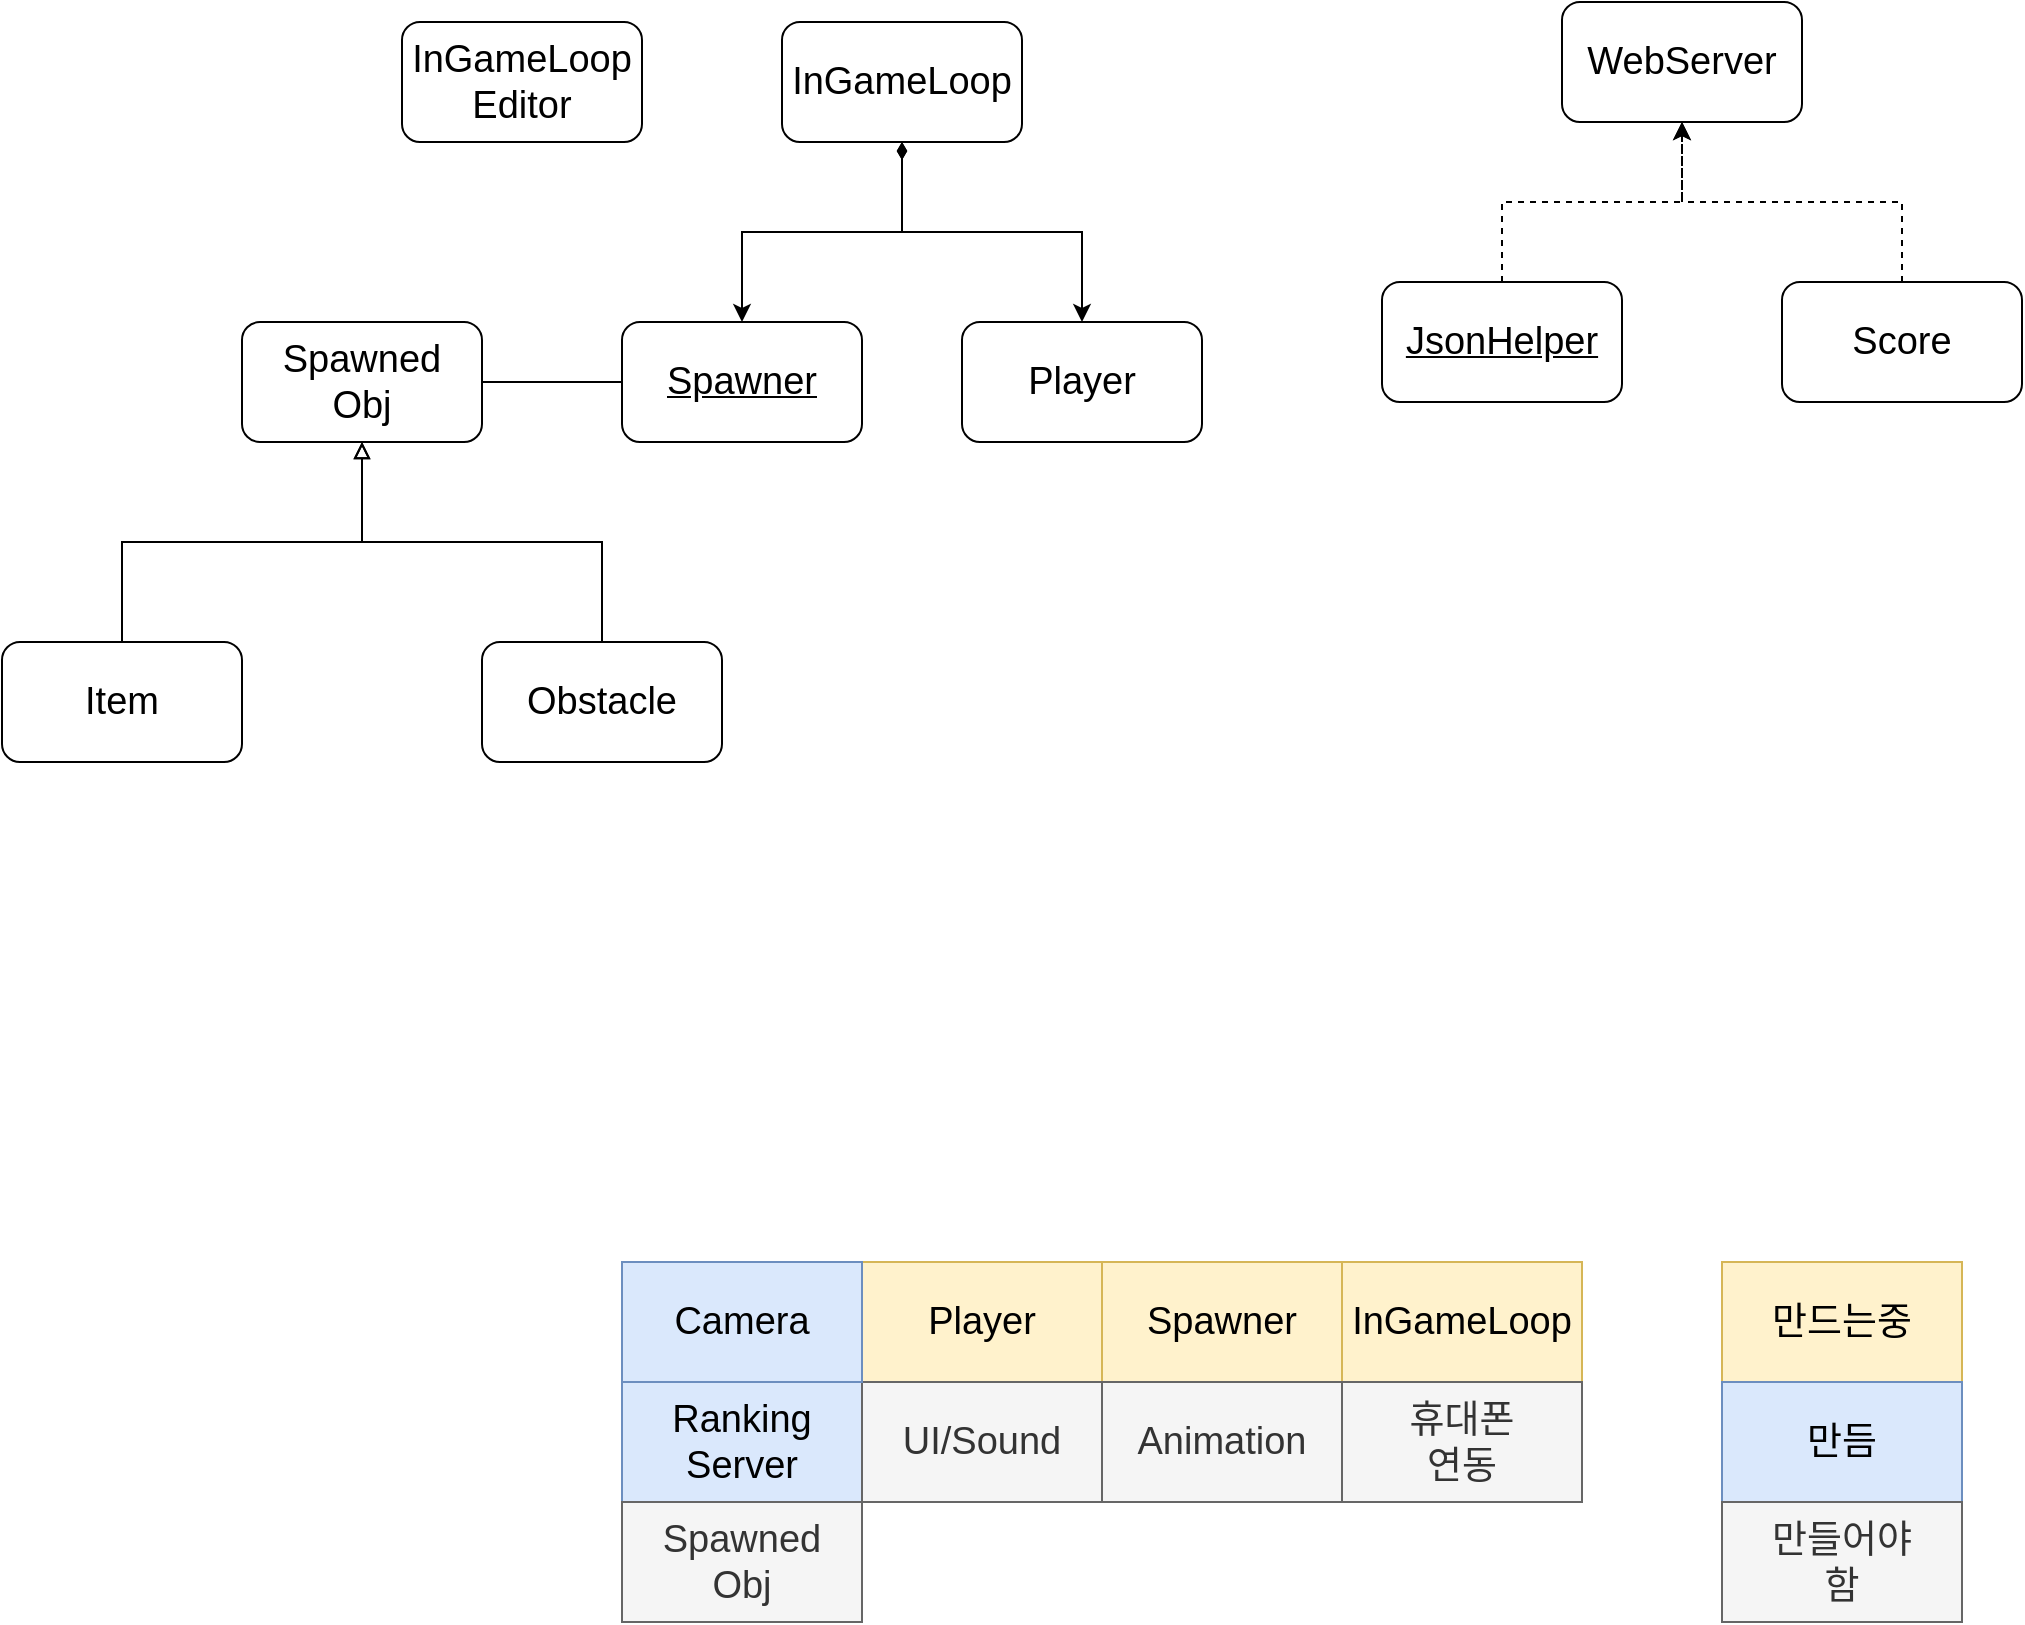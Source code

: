 <mxfile version="13.3.9" type="device"><diagram id="2kzdZ7WVkwFf8qkO5mMi" name="Page-1"><mxGraphModel dx="2107" dy="803" grid="1" gridSize="10" guides="1" tooltips="1" connect="1" arrows="1" fold="1" page="1" pageScale="1" pageWidth="827" pageHeight="1169" math="0" shadow="0"><root><mxCell id="0"/><mxCell id="1" parent="0"/><mxCell id="gn99OCGIYiktxMm-GJGt-1" value="InGameLoop" style="rounded=1;whiteSpace=wrap;html=1;fontSize=19;" parent="1" vertex="1"><mxGeometry x="210" y="160" width="120" height="60" as="geometry"/></mxCell><mxCell id="gn99OCGIYiktxMm-GJGt-5" style="edgeStyle=orthogonalEdgeStyle;rounded=0;orthogonalLoop=1;jettySize=auto;html=1;entryX=0.5;entryY=1;entryDx=0;entryDy=0;fontSize=19;endArrow=diamondThin;endFill=1;startArrow=classic;startFill=1;" parent="1" source="gn99OCGIYiktxMm-GJGt-2" target="gn99OCGIYiktxMm-GJGt-1" edge="1"><mxGeometry relative="1" as="geometry"/></mxCell><mxCell id="gn99OCGIYiktxMm-GJGt-2" value="&lt;u&gt;Spawner&lt;/u&gt;" style="rounded=1;whiteSpace=wrap;html=1;fontSize=19;" parent="1" vertex="1"><mxGeometry x="130" y="310" width="120" height="60" as="geometry"/></mxCell><mxCell id="gn99OCGIYiktxMm-GJGt-6" style="edgeStyle=orthogonalEdgeStyle;rounded=0;orthogonalLoop=1;jettySize=auto;html=1;entryX=0.5;entryY=1;entryDx=0;entryDy=0;fontSize=19;endArrow=diamondThin;endFill=1;startArrow=classic;startFill=1;" parent="1" source="gn99OCGIYiktxMm-GJGt-4" target="gn99OCGIYiktxMm-GJGt-1" edge="1"><mxGeometry relative="1" as="geometry"/></mxCell><mxCell id="gn99OCGIYiktxMm-GJGt-4" value="Player" style="rounded=1;whiteSpace=wrap;html=1;fontSize=19;" parent="1" vertex="1"><mxGeometry x="300" y="310" width="120" height="60" as="geometry"/></mxCell><mxCell id="gn99OCGIYiktxMm-GJGt-8" value="Player" style="rounded=0;whiteSpace=wrap;html=1;fontSize=19;fillColor=#fff2cc;strokeColor=#d6b656;" parent="1" vertex="1"><mxGeometry x="250" y="780" width="120" height="60" as="geometry"/></mxCell><mxCell id="gn99OCGIYiktxMm-GJGt-9" value="Spawner" style="rounded=0;whiteSpace=wrap;html=1;fontSize=19;fillColor=#fff2cc;strokeColor=#d6b656;" parent="1" vertex="1"><mxGeometry x="370" y="780" width="120" height="60" as="geometry"/></mxCell><mxCell id="gn99OCGIYiktxMm-GJGt-10" value="InGameLoop" style="rounded=0;whiteSpace=wrap;html=1;fontSize=19;fillColor=#fff2cc;strokeColor=#d6b656;" parent="1" vertex="1"><mxGeometry x="490" y="780" width="120" height="60" as="geometry"/></mxCell><mxCell id="gn99OCGIYiktxMm-GJGt-11" value="Ranking&lt;br&gt;Server" style="rounded=0;whiteSpace=wrap;html=1;fontSize=19;fillColor=#dae8fc;strokeColor=#6c8ebf;" parent="1" vertex="1"><mxGeometry x="130" y="840" width="120" height="60" as="geometry"/></mxCell><mxCell id="gn99OCGIYiktxMm-GJGt-12" value="UI/Sound" style="rounded=0;whiteSpace=wrap;html=1;fontSize=19;fillColor=#f5f5f5;strokeColor=#666666;fontColor=#333333;" parent="1" vertex="1"><mxGeometry x="250" y="840" width="120" height="60" as="geometry"/></mxCell><mxCell id="gn99OCGIYiktxMm-GJGt-13" value="Animation" style="rounded=0;whiteSpace=wrap;html=1;fontSize=19;fillColor=#f5f5f5;strokeColor=#666666;fontColor=#333333;" parent="1" vertex="1"><mxGeometry x="370" y="840" width="120" height="60" as="geometry"/></mxCell><mxCell id="gn99OCGIYiktxMm-GJGt-14" value="휴대폰&lt;br&gt;연동" style="rounded=0;whiteSpace=wrap;html=1;fontSize=19;fillColor=#f5f5f5;strokeColor=#666666;fontColor=#333333;" parent="1" vertex="1"><mxGeometry x="490" y="840" width="120" height="60" as="geometry"/></mxCell><mxCell id="gn99OCGIYiktxMm-GJGt-15" value="Camera" style="rounded=0;whiteSpace=wrap;html=1;fontSize=19;fillColor=#dae8fc;strokeColor=#6c8ebf;" parent="1" vertex="1"><mxGeometry x="130" y="780" width="120" height="60" as="geometry"/></mxCell><mxCell id="gn99OCGIYiktxMm-GJGt-16" value="만드는중" style="rounded=0;whiteSpace=wrap;html=1;fontSize=19;fillColor=#fff2cc;strokeColor=#d6b656;" parent="1" vertex="1"><mxGeometry x="680" y="780" width="120" height="60" as="geometry"/></mxCell><mxCell id="gn99OCGIYiktxMm-GJGt-17" value="만듬" style="rounded=0;whiteSpace=wrap;html=1;fontSize=19;fillColor=#dae8fc;strokeColor=#6c8ebf;" parent="1" vertex="1"><mxGeometry x="680" y="840" width="120" height="60" as="geometry"/></mxCell><mxCell id="gn99OCGIYiktxMm-GJGt-18" value="만들어야&lt;br&gt;함" style="rounded=0;whiteSpace=wrap;html=1;fontSize=19;fillColor=#f5f5f5;strokeColor=#666666;fontColor=#333333;" parent="1" vertex="1"><mxGeometry x="680" y="900" width="120" height="60" as="geometry"/></mxCell><mxCell id="gn99OCGIYiktxMm-GJGt-20" style="edgeStyle=orthogonalEdgeStyle;rounded=0;orthogonalLoop=1;jettySize=auto;html=1;startArrow=none;startFill=0;endArrow=none;endFill=0;fontSize=19;" parent="1" source="gn99OCGIYiktxMm-GJGt-19" target="gn99OCGIYiktxMm-GJGt-2" edge="1"><mxGeometry relative="1" as="geometry"/></mxCell><mxCell id="gn99OCGIYiktxMm-GJGt-19" value="&lt;span&gt;Spawned&lt;br&gt;Obj&lt;br&gt;&lt;/span&gt;" style="rounded=1;whiteSpace=wrap;html=1;fontSize=19;fontStyle=0" parent="1" vertex="1"><mxGeometry x="-60" y="310" width="120" height="60" as="geometry"/></mxCell><mxCell id="m3wTb9r10OFEyE2ccmRf-1" value="WebServer" style="rounded=1;whiteSpace=wrap;html=1;fontSize=19;" parent="1" vertex="1"><mxGeometry x="600" y="150" width="120" height="60" as="geometry"/></mxCell><mxCell id="m3wTb9r10OFEyE2ccmRf-4" style="edgeStyle=orthogonalEdgeStyle;rounded=0;orthogonalLoop=1;jettySize=auto;html=1;entryX=0.5;entryY=1;entryDx=0;entryDy=0;dashed=1;" parent="1" source="m3wTb9r10OFEyE2ccmRf-2" target="m3wTb9r10OFEyE2ccmRf-1" edge="1"><mxGeometry relative="1" as="geometry"/></mxCell><mxCell id="m3wTb9r10OFEyE2ccmRf-2" value="JsonHelper" style="rounded=1;whiteSpace=wrap;html=1;fontSize=19;fontStyle=4" parent="1" vertex="1"><mxGeometry x="510" y="290" width="120" height="60" as="geometry"/></mxCell><mxCell id="m3wTb9r10OFEyE2ccmRf-6" style="edgeStyle=orthogonalEdgeStyle;rounded=0;orthogonalLoop=1;jettySize=auto;html=1;dashed=1;" parent="1" source="m3wTb9r10OFEyE2ccmRf-3" edge="1"><mxGeometry relative="1" as="geometry"><mxPoint x="660" y="210" as="targetPoint"/><Array as="points"><mxPoint x="770" y="250"/><mxPoint x="660" y="250"/></Array></mxGeometry></mxCell><mxCell id="m3wTb9r10OFEyE2ccmRf-3" value="Score" style="rounded=1;whiteSpace=wrap;html=1;fontSize=19;" parent="1" vertex="1"><mxGeometry x="710" y="290" width="120" height="60" as="geometry"/></mxCell><mxCell id="m3wTb9r10OFEyE2ccmRf-7" value="InGameLoop&lt;br&gt;Editor" style="rounded=1;whiteSpace=wrap;html=1;fontSize=19;" parent="1" vertex="1"><mxGeometry x="20" y="160" width="120" height="60" as="geometry"/></mxCell><mxCell id="2F9xMPhWInM2cVFSmf5u-1" value="Spawned&lt;br&gt;Obj" style="rounded=0;whiteSpace=wrap;html=1;fontSize=19;fillColor=#f5f5f5;strokeColor=#666666;fontColor=#333333;" parent="1" vertex="1"><mxGeometry x="130" y="900" width="120" height="60" as="geometry"/></mxCell><mxCell id="d6NfUPYIYp78KRQfj99b-4" style="edgeStyle=orthogonalEdgeStyle;rounded=0;orthogonalLoop=1;jettySize=auto;html=1;entryX=0.5;entryY=1;entryDx=0;entryDy=0;endArrow=block;endFill=0;" edge="1" parent="1" source="d6NfUPYIYp78KRQfj99b-1" target="gn99OCGIYiktxMm-GJGt-19"><mxGeometry relative="1" as="geometry"/></mxCell><mxCell id="d6NfUPYIYp78KRQfj99b-1" value="&lt;span&gt;Item&lt;br&gt;&lt;/span&gt;" style="rounded=1;whiteSpace=wrap;html=1;fontSize=19;fontStyle=0" vertex="1" parent="1"><mxGeometry x="-180" y="470" width="120" height="60" as="geometry"/></mxCell><mxCell id="d6NfUPYIYp78KRQfj99b-5" style="edgeStyle=orthogonalEdgeStyle;rounded=0;orthogonalLoop=1;jettySize=auto;html=1;entryX=0.5;entryY=1;entryDx=0;entryDy=0;endArrow=block;endFill=0;" edge="1" parent="1" source="d6NfUPYIYp78KRQfj99b-2" target="gn99OCGIYiktxMm-GJGt-19"><mxGeometry relative="1" as="geometry"/></mxCell><mxCell id="d6NfUPYIYp78KRQfj99b-2" value="&lt;span&gt;Obstacle&lt;br&gt;&lt;/span&gt;" style="rounded=1;whiteSpace=wrap;html=1;fontSize=19;fontStyle=0" vertex="1" parent="1"><mxGeometry x="60" y="470" width="120" height="60" as="geometry"/></mxCell></root></mxGraphModel></diagram></mxfile>